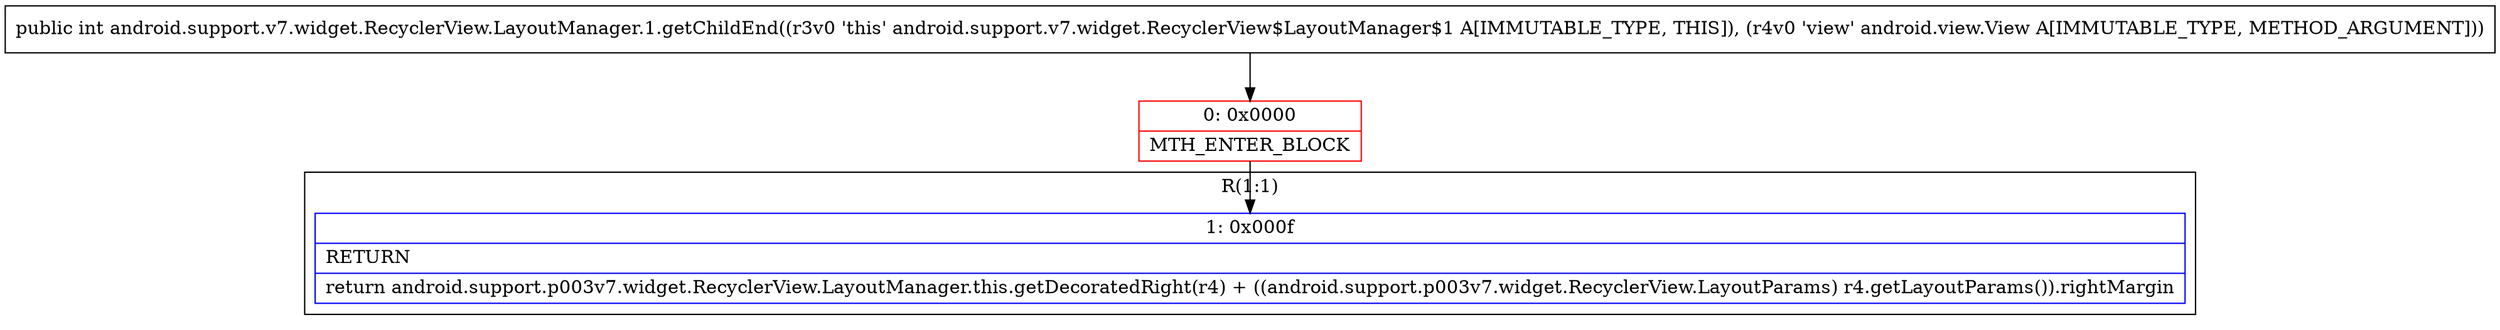 digraph "CFG forandroid.support.v7.widget.RecyclerView.LayoutManager.1.getChildEnd(Landroid\/view\/View;)I" {
subgraph cluster_Region_342081581 {
label = "R(1:1)";
node [shape=record,color=blue];
Node_1 [shape=record,label="{1\:\ 0x000f|RETURN\l|return android.support.p003v7.widget.RecyclerView.LayoutManager.this.getDecoratedRight(r4) + ((android.support.p003v7.widget.RecyclerView.LayoutParams) r4.getLayoutParams()).rightMargin\l}"];
}
Node_0 [shape=record,color=red,label="{0\:\ 0x0000|MTH_ENTER_BLOCK\l}"];
MethodNode[shape=record,label="{public int android.support.v7.widget.RecyclerView.LayoutManager.1.getChildEnd((r3v0 'this' android.support.v7.widget.RecyclerView$LayoutManager$1 A[IMMUTABLE_TYPE, THIS]), (r4v0 'view' android.view.View A[IMMUTABLE_TYPE, METHOD_ARGUMENT])) }"];
MethodNode -> Node_0;
Node_0 -> Node_1;
}

